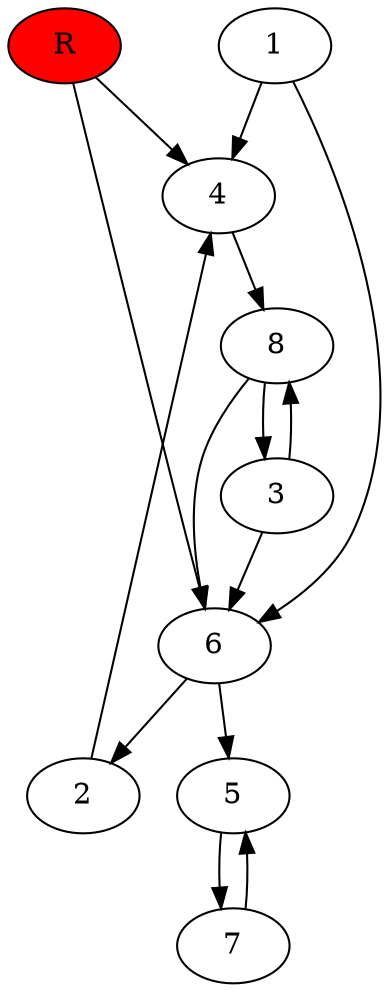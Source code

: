 digraph prb75682 {
	1
	2
	3
	4
	5
	6
	7
	8
	R [fillcolor="#ff0000" style=filled]
	1 -> 4
	1 -> 6
	2 -> 4
	3 -> 6
	3 -> 8
	4 -> 8
	5 -> 7
	6 -> 2
	6 -> 5
	7 -> 5
	8 -> 3
	8 -> 6
	R -> 4
	R -> 6
}
